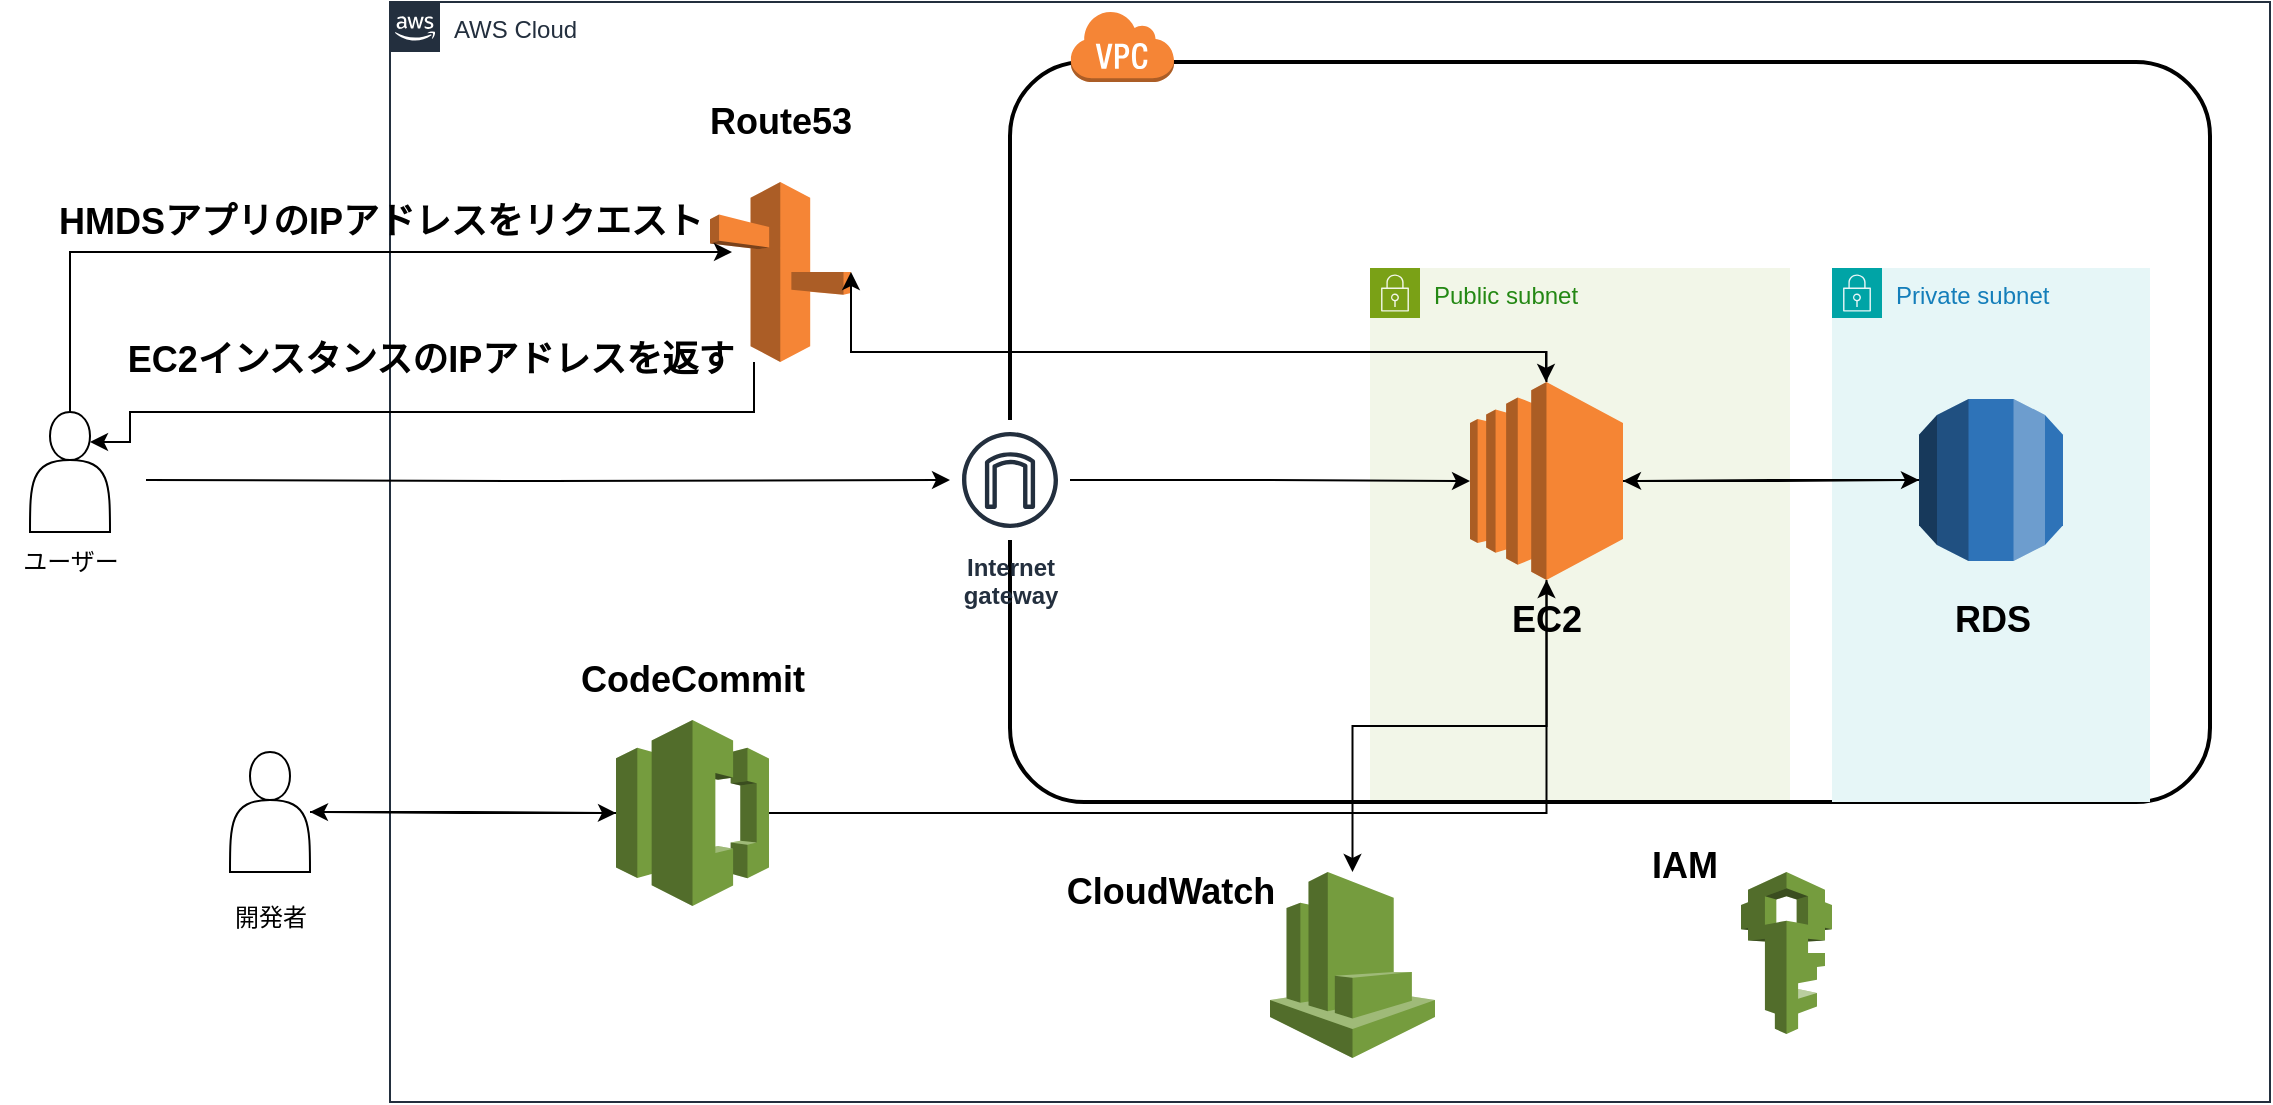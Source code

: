 <mxfile version="24.6.5" type="github">
  <diagram name="ページ1" id="ajp7msGY1KMYf0jtZ9l5">
    <mxGraphModel dx="1210" dy="598" grid="1" gridSize="10" guides="1" tooltips="1" connect="1" arrows="1" fold="1" page="1" pageScale="1" pageWidth="827" pageHeight="1169" math="0" shadow="0">
      <root>
        <mxCell id="0" />
        <mxCell id="1" parent="0" />
        <mxCell id="4Ki-8dc0zuw8gBJ7u7J8-3" value="AWS Cloud" style="points=[[0,0],[0.25,0],[0.5,0],[0.75,0],[1,0],[1,0.25],[1,0.5],[1,0.75],[1,1],[0.75,1],[0.5,1],[0.25,1],[0,1],[0,0.75],[0,0.5],[0,0.25]];outlineConnect=0;gradientColor=none;html=1;whiteSpace=wrap;fontSize=12;fontStyle=0;container=1;pointerEvents=0;collapsible=0;recursiveResize=0;shape=mxgraph.aws4.group;grIcon=mxgraph.aws4.group_aws_cloud_alt;strokeColor=#232F3E;fillColor=none;verticalAlign=top;align=left;spacingLeft=30;fontColor=#232F3E;dashed=0;movable=1;resizable=1;rotatable=1;deletable=1;editable=1;locked=0;connectable=1;" parent="1" vertex="1">
          <mxGeometry x="260" y="35" width="940" height="550" as="geometry" />
        </mxCell>
        <mxCell id="4Ki-8dc0zuw8gBJ7u7J8-4" value="Public subnet" style="points=[[0,0],[0.25,0],[0.5,0],[0.75,0],[1,0],[1,0.25],[1,0.5],[1,0.75],[1,1],[0.75,1],[0.5,1],[0.25,1],[0,1],[0,0.75],[0,0.5],[0,0.25]];outlineConnect=0;gradientColor=none;html=1;whiteSpace=wrap;fontSize=12;fontStyle=0;container=0;pointerEvents=0;collapsible=0;recursiveResize=0;shape=mxgraph.aws4.group;grIcon=mxgraph.aws4.group_security_group;grStroke=0;strokeColor=#7AA116;fillColor=#F2F6E8;verticalAlign=top;align=left;spacingLeft=30;fontColor=#248814;dashed=0;movable=1;resizable=1;rotatable=1;deletable=1;editable=1;locked=0;connectable=1;" parent="4Ki-8dc0zuw8gBJ7u7J8-3" vertex="1">
          <mxGeometry x="490" y="133" width="210" height="267" as="geometry" />
        </mxCell>
        <mxCell id="-iyiV4hNJTkvDI0dNT58-9" value="" style="rounded=1;arcSize=10;dashed=0;fillColor=none;gradientColor=none;strokeWidth=2;movable=1;resizable=1;rotatable=1;deletable=1;editable=1;locked=0;connectable=1;" parent="4Ki-8dc0zuw8gBJ7u7J8-3" vertex="1">
          <mxGeometry x="310" y="30" width="600" height="370" as="geometry" />
        </mxCell>
        <mxCell id="-iyiV4hNJTkvDI0dNT58-2" value="" style="outlineConnect=0;dashed=0;verticalLabelPosition=bottom;verticalAlign=top;align=center;html=1;shape=mxgraph.aws3.iam;fillColor=#759C3E;gradientColor=none;movable=1;resizable=1;rotatable=1;deletable=1;editable=1;locked=0;connectable=1;" parent="4Ki-8dc0zuw8gBJ7u7J8-3" vertex="1">
          <mxGeometry x="675.5" y="435" width="45.5" height="81" as="geometry" />
        </mxCell>
        <mxCell id="-iyiV4hNJTkvDI0dNT58-56" style="edgeStyle=orthogonalEdgeStyle;rounded=0;orthogonalLoop=1;jettySize=auto;html=1;" parent="4Ki-8dc0zuw8gBJ7u7J8-3" source="-iyiV4hNJTkvDI0dNT58-3" target="-iyiV4hNJTkvDI0dNT58-7" edge="1">
          <mxGeometry relative="1" as="geometry">
            <Array as="points">
              <mxPoint x="578" y="175" />
            </Array>
          </mxGeometry>
        </mxCell>
        <mxCell id="-iyiV4hNJTkvDI0dNT58-3" value="" style="outlineConnect=0;dashed=0;verticalLabelPosition=bottom;verticalAlign=top;align=center;html=1;shape=mxgraph.aws3.route_53;fillColor=#F58536;gradientColor=none;movable=1;resizable=1;rotatable=1;deletable=1;editable=1;locked=0;connectable=1;" parent="4Ki-8dc0zuw8gBJ7u7J8-3" vertex="1">
          <mxGeometry x="160" y="90" width="70.5" height="90" as="geometry" />
        </mxCell>
        <mxCell id="-iyiV4hNJTkvDI0dNT58-4" value="" style="outlineConnect=0;dashed=0;verticalLabelPosition=bottom;verticalAlign=top;align=center;html=1;shape=mxgraph.aws3.cloudwatch;fillColor=#759C3E;gradientColor=none;movable=1;resizable=1;rotatable=1;deletable=1;editable=1;locked=0;connectable=1;" parent="4Ki-8dc0zuw8gBJ7u7J8-3" vertex="1">
          <mxGeometry x="440" y="435" width="82.5" height="93" as="geometry" />
        </mxCell>
        <mxCell id="-iyiV4hNJTkvDI0dNT58-65" style="edgeStyle=orthogonalEdgeStyle;rounded=0;orthogonalLoop=1;jettySize=auto;html=1;" parent="4Ki-8dc0zuw8gBJ7u7J8-3" source="-iyiV4hNJTkvDI0dNT58-5" target="-iyiV4hNJTkvDI0dNT58-7" edge="1">
          <mxGeometry relative="1" as="geometry" />
        </mxCell>
        <mxCell id="-iyiV4hNJTkvDI0dNT58-5" value="" style="outlineConnect=0;dashed=0;verticalLabelPosition=bottom;verticalAlign=top;align=center;html=1;shape=mxgraph.aws3.codecommit;fillColor=#759C3E;gradientColor=none;movable=1;resizable=1;rotatable=1;deletable=1;editable=1;locked=0;connectable=1;" parent="4Ki-8dc0zuw8gBJ7u7J8-3" vertex="1">
          <mxGeometry x="113" y="359" width="76.5" height="93" as="geometry" />
        </mxCell>
        <mxCell id="-iyiV4hNJTkvDI0dNT58-10" value="" style="dashed=0;html=1;shape=mxgraph.aws3.virtual_private_cloud;fillColor=#F58536;gradientColor=none;dashed=0;movable=1;resizable=1;rotatable=1;deletable=1;editable=1;locked=0;connectable=1;" parent="4Ki-8dc0zuw8gBJ7u7J8-3" vertex="1">
          <mxGeometry x="340" y="4" width="52" height="36" as="geometry" />
        </mxCell>
        <mxCell id="-iyiV4hNJTkvDI0dNT58-19" value="&lt;b&gt;&lt;font style=&quot;font-size: 18px;&quot;&gt;EC2インスタンスのIPアドレスを返す&lt;/font&gt;&lt;/b&gt;" style="text;html=1;align=center;verticalAlign=middle;resizable=1;points=[];autosize=1;strokeColor=none;fillColor=none;movable=1;rotatable=1;deletable=1;editable=1;locked=0;connectable=1;" parent="4Ki-8dc0zuw8gBJ7u7J8-3" vertex="1">
          <mxGeometry x="-145" y="158.5" width="330" height="40" as="geometry" />
        </mxCell>
        <mxCell id="-iyiV4hNJTkvDI0dNT58-24" value="Private subnet" style="points=[[0,0],[0.25,0],[0.5,0],[0.75,0],[1,0],[1,0.25],[1,0.5],[1,0.75],[1,1],[0.75,1],[0.5,1],[0.25,1],[0,1],[0,0.75],[0,0.5],[0,0.25]];outlineConnect=0;gradientColor=none;html=1;whiteSpace=wrap;fontSize=12;fontStyle=0;container=1;pointerEvents=0;collapsible=0;recursiveResize=0;shape=mxgraph.aws4.group;grIcon=mxgraph.aws4.group_security_group;grStroke=0;strokeColor=#00A4A6;fillColor=#E6F6F7;verticalAlign=top;align=left;spacingLeft=30;fontColor=#147EBA;dashed=0;" parent="4Ki-8dc0zuw8gBJ7u7J8-3" vertex="1">
          <mxGeometry x="721" y="133" width="159" height="267" as="geometry" />
        </mxCell>
        <mxCell id="-iyiV4hNJTkvDI0dNT58-25" value="&lt;b&gt;Internet&lt;br&gt;gateway&lt;/b&gt;" style="sketch=0;outlineConnect=0;fontColor=#232F3E;gradientColor=none;strokeColor=#232F3E;fillColor=#ffffff;dashed=0;verticalLabelPosition=bottom;verticalAlign=top;align=center;html=1;fontSize=12;fontStyle=0;aspect=fixed;shape=mxgraph.aws4.resourceIcon;resIcon=mxgraph.aws4.internet_gateway;" parent="4Ki-8dc0zuw8gBJ7u7J8-3" vertex="1">
          <mxGeometry x="280" y="209" width="60" height="60" as="geometry" />
        </mxCell>
        <mxCell id="-iyiV4hNJTkvDI0dNT58-20" style="edgeStyle=orthogonalEdgeStyle;rounded=0;orthogonalLoop=1;jettySize=auto;html=1;movable=1;resizable=1;rotatable=1;deletable=1;editable=1;locked=0;connectable=1;" parent="4Ki-8dc0zuw8gBJ7u7J8-3" source="-iyiV4hNJTkvDI0dNT58-25" target="-iyiV4hNJTkvDI0dNT58-7" edge="1">
          <mxGeometry relative="1" as="geometry" />
        </mxCell>
        <mxCell id="-iyiV4hNJTkvDI0dNT58-30" value="&lt;b&gt;&lt;font style=&quot;font-size: 18px;&quot;&gt;EC2&lt;/font&gt;&lt;/b&gt;" style="text;html=1;align=center;verticalAlign=middle;resizable=0;points=[];autosize=1;strokeColor=none;fillColor=none;" parent="4Ki-8dc0zuw8gBJ7u7J8-3" vertex="1">
          <mxGeometry x="548.25" y="289" width="60" height="40" as="geometry" />
        </mxCell>
        <mxCell id="-iyiV4hNJTkvDI0dNT58-49" value="&lt;b&gt;&lt;font style=&quot;font-size: 18px;&quot;&gt;RDS&lt;/font&gt;&lt;/b&gt;" style="text;html=1;align=center;verticalAlign=middle;resizable=0;points=[];autosize=1;strokeColor=none;fillColor=none;" parent="4Ki-8dc0zuw8gBJ7u7J8-3" vertex="1">
          <mxGeometry x="770.5" y="289" width="60" height="40" as="geometry" />
        </mxCell>
        <mxCell id="-iyiV4hNJTkvDI0dNT58-53" style="edgeStyle=orthogonalEdgeStyle;rounded=0;orthogonalLoop=1;jettySize=auto;html=1;" parent="4Ki-8dc0zuw8gBJ7u7J8-3" source="-iyiV4hNJTkvDI0dNT58-7" target="-iyiV4hNJTkvDI0dNT58-6" edge="1">
          <mxGeometry relative="1" as="geometry" />
        </mxCell>
        <mxCell id="-iyiV4hNJTkvDI0dNT58-59" style="edgeStyle=orthogonalEdgeStyle;rounded=0;orthogonalLoop=1;jettySize=auto;html=1;exitX=0.5;exitY=1;exitDx=0;exitDy=0;exitPerimeter=0;" parent="4Ki-8dc0zuw8gBJ7u7J8-3" source="-iyiV4hNJTkvDI0dNT58-7" target="-iyiV4hNJTkvDI0dNT58-4" edge="1">
          <mxGeometry relative="1" as="geometry" />
        </mxCell>
        <mxCell id="-iyiV4hNJTkvDI0dNT58-7" value="" style="outlineConnect=0;dashed=0;verticalLabelPosition=bottom;verticalAlign=top;align=center;html=1;shape=mxgraph.aws3.ec2;fillColor=#F58534;gradientColor=none;movable=1;resizable=1;rotatable=1;deletable=1;editable=1;locked=0;connectable=1;" parent="4Ki-8dc0zuw8gBJ7u7J8-3" vertex="1">
          <mxGeometry x="540" y="190" width="76.5" height="99" as="geometry" />
        </mxCell>
        <mxCell id="-iyiV4hNJTkvDI0dNT58-51" style="edgeStyle=orthogonalEdgeStyle;rounded=0;orthogonalLoop=1;jettySize=auto;html=1;" parent="4Ki-8dc0zuw8gBJ7u7J8-3" source="-iyiV4hNJTkvDI0dNT58-6" target="-iyiV4hNJTkvDI0dNT58-7" edge="1">
          <mxGeometry relative="1" as="geometry" />
        </mxCell>
        <mxCell id="-iyiV4hNJTkvDI0dNT58-6" value="" style="outlineConnect=0;dashed=0;verticalLabelPosition=bottom;verticalAlign=top;align=center;html=1;shape=mxgraph.aws3.rds;fillColor=#2E73B8;gradientColor=none;movable=1;resizable=1;rotatable=1;deletable=1;editable=1;locked=0;connectable=1;" parent="4Ki-8dc0zuw8gBJ7u7J8-3" vertex="1">
          <mxGeometry x="764.5" y="198.5" width="72" height="81" as="geometry" />
        </mxCell>
        <mxCell id="-iyiV4hNJTkvDI0dNT58-54" value="&lt;font style=&quot;font-size: 18px;&quot;&gt;&lt;b&gt;IAM&lt;/b&gt;&lt;/font&gt;" style="text;html=1;align=center;verticalAlign=middle;resizable=0;points=[];autosize=1;strokeColor=none;fillColor=none;" parent="4Ki-8dc0zuw8gBJ7u7J8-3" vertex="1">
          <mxGeometry x="616.5" y="412" width="60" height="40" as="geometry" />
        </mxCell>
        <mxCell id="-iyiV4hNJTkvDI0dNT58-57" style="edgeStyle=orthogonalEdgeStyle;rounded=0;orthogonalLoop=1;jettySize=auto;html=1;entryX=1;entryY=0.5;entryDx=0;entryDy=0;entryPerimeter=0;" parent="4Ki-8dc0zuw8gBJ7u7J8-3" source="-iyiV4hNJTkvDI0dNT58-7" target="-iyiV4hNJTkvDI0dNT58-3" edge="1">
          <mxGeometry relative="1" as="geometry">
            <Array as="points">
              <mxPoint x="578" y="175" />
              <mxPoint x="231" y="175" />
            </Array>
          </mxGeometry>
        </mxCell>
        <mxCell id="-iyiV4hNJTkvDI0dNT58-58" value="&lt;b&gt;&lt;font size=&quot;1&quot;&gt;&lt;span style=&quot;font-size: 18px;&quot;&gt;Route53&lt;/span&gt;&lt;/font&gt;&lt;/b&gt;" style="text;html=1;align=center;verticalAlign=middle;resizable=0;points=[];autosize=1;strokeColor=none;fillColor=none;" parent="4Ki-8dc0zuw8gBJ7u7J8-3" vertex="1">
          <mxGeometry x="150.25" y="40" width="90" height="40" as="geometry" />
        </mxCell>
        <mxCell id="-iyiV4hNJTkvDI0dNT58-66" value="&lt;font style=&quot;font-size: 18px;&quot;&gt;&lt;b&gt;CodeCommit&lt;/b&gt;&lt;/font&gt;" style="text;html=1;align=center;verticalAlign=middle;resizable=0;points=[];autosize=1;strokeColor=none;fillColor=none;" parent="4Ki-8dc0zuw8gBJ7u7J8-3" vertex="1">
          <mxGeometry x="81.25" y="319" width="140" height="40" as="geometry" />
        </mxCell>
        <mxCell id="-iyiV4hNJTkvDI0dNT58-67" value="&lt;b style=&quot;font-size: 18px;&quot;&gt;CloudWatch&lt;/b&gt;" style="text;html=1;align=center;verticalAlign=middle;resizable=0;points=[];autosize=1;strokeColor=none;fillColor=none;fontSize=18;" parent="4Ki-8dc0zuw8gBJ7u7J8-3" vertex="1">
          <mxGeometry x="325" y="425" width="130" height="40" as="geometry" />
        </mxCell>
        <mxCell id="-iyiV4hNJTkvDI0dNT58-14" style="edgeStyle=orthogonalEdgeStyle;rounded=0;orthogonalLoop=1;jettySize=auto;html=1;movable=1;resizable=1;rotatable=1;deletable=1;editable=1;locked=0;connectable=1;" parent="1" edge="1">
          <mxGeometry relative="1" as="geometry">
            <mxPoint x="100.0" y="240" as="sourcePoint" />
            <mxPoint x="431" y="160" as="targetPoint" />
            <Array as="points">
              <mxPoint x="100" y="160" />
            </Array>
          </mxGeometry>
        </mxCell>
        <mxCell id="-iyiV4hNJTkvDI0dNT58-15" style="edgeStyle=orthogonalEdgeStyle;rounded=0;orthogonalLoop=1;jettySize=auto;html=1;movable=1;resizable=1;rotatable=1;deletable=1;editable=1;locked=0;connectable=1;entryX=0.75;entryY=0.25;entryDx=0;entryDy=0;entryPerimeter=0;" parent="1" source="-iyiV4hNJTkvDI0dNT58-3" target="-iyiV4hNJTkvDI0dNT58-29" edge="1">
          <mxGeometry relative="1" as="geometry">
            <mxPoint x="381.75" y="210" as="sourcePoint" />
            <mxPoint x="130" y="290" as="targetPoint" />
            <Array as="points">
              <mxPoint x="442" y="240" />
              <mxPoint x="130" y="240" />
              <mxPoint x="130" y="255" />
            </Array>
          </mxGeometry>
        </mxCell>
        <mxCell id="-iyiV4hNJTkvDI0dNT58-29" value="" style="shape=actor;whiteSpace=wrap;html=1;" parent="1" vertex="1">
          <mxGeometry x="80" y="240" width="40" height="60" as="geometry" />
        </mxCell>
        <mxCell id="-iyiV4hNJTkvDI0dNT58-26" value="" style="edgeStyle=orthogonalEdgeStyle;rounded=0;orthogonalLoop=1;jettySize=auto;html=1;movable=1;resizable=1;rotatable=1;deletable=1;editable=1;locked=0;connectable=1;" parent="1" target="-iyiV4hNJTkvDI0dNT58-25" edge="1">
          <mxGeometry relative="1" as="geometry">
            <mxPoint x="138" y="274" as="sourcePoint" />
            <mxPoint x="800" y="274" as="targetPoint" />
          </mxGeometry>
        </mxCell>
        <mxCell id="-iyiV4hNJTkvDI0dNT58-18" value="&lt;font size=&quot;1&quot;&gt;&lt;b style=&quot;font-size: 18px;&quot;&gt;HMDSアプリのIPアドレスをリクエスト&lt;/b&gt;&lt;/font&gt;" style="text;html=1;align=center;verticalAlign=middle;resizable=1;points=[];autosize=1;strokeColor=none;fillColor=none;movable=1;rotatable=1;deletable=1;editable=1;locked=0;connectable=1;" parent="1" vertex="1">
          <mxGeometry x="80" y="125" width="350" height="40" as="geometry" />
        </mxCell>
        <mxCell id="-iyiV4hNJTkvDI0dNT58-60" value="ユーザー" style="text;html=1;align=center;verticalAlign=middle;resizable=0;points=[];autosize=1;strokeColor=none;fillColor=none;" parent="1" vertex="1">
          <mxGeometry x="65" y="300" width="70" height="30" as="geometry" />
        </mxCell>
        <mxCell id="-iyiV4hNJTkvDI0dNT58-63" style="edgeStyle=orthogonalEdgeStyle;rounded=0;orthogonalLoop=1;jettySize=auto;html=1;" parent="1" source="-iyiV4hNJTkvDI0dNT58-61" target="-iyiV4hNJTkvDI0dNT58-5" edge="1">
          <mxGeometry relative="1" as="geometry" />
        </mxCell>
        <mxCell id="-iyiV4hNJTkvDI0dNT58-61" value="" style="shape=actor;whiteSpace=wrap;html=1;" parent="1" vertex="1">
          <mxGeometry x="180" y="410" width="40" height="60" as="geometry" />
        </mxCell>
        <mxCell id="-iyiV4hNJTkvDI0dNT58-62" value="開発者" style="text;html=1;align=center;verticalAlign=middle;resizable=0;points=[];autosize=1;strokeColor=none;fillColor=none;" parent="1" vertex="1">
          <mxGeometry x="170" y="478" width="60" height="30" as="geometry" />
        </mxCell>
        <mxCell id="-iyiV4hNJTkvDI0dNT58-64" style="edgeStyle=orthogonalEdgeStyle;rounded=0;orthogonalLoop=1;jettySize=auto;html=1;" parent="1" source="-iyiV4hNJTkvDI0dNT58-5" target="-iyiV4hNJTkvDI0dNT58-61" edge="1">
          <mxGeometry relative="1" as="geometry" />
        </mxCell>
      </root>
    </mxGraphModel>
  </diagram>
</mxfile>
